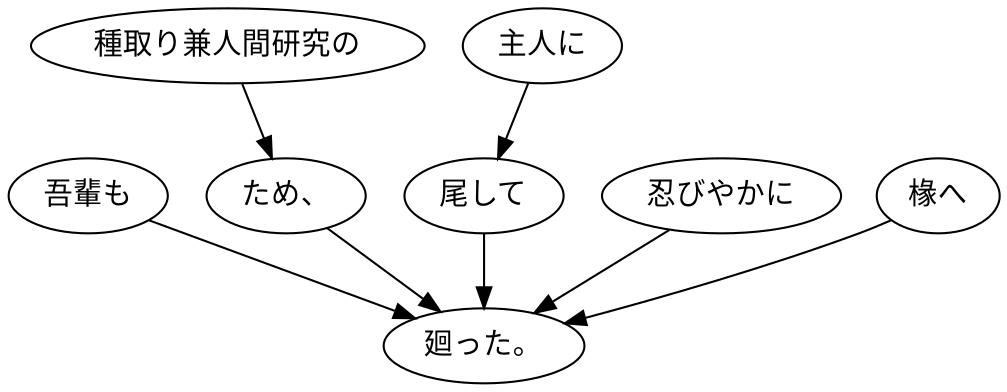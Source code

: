 digraph graph7154 {
	node0 [label="吾輩も"];
	node1 [label="種取り兼人間研究の"];
	node2 [label="ため、"];
	node3 [label="主人に"];
	node4 [label="尾して"];
	node5 [label="忍びやかに"];
	node6 [label="椽へ"];
	node7 [label="廻った。"];
	node0 -> node7;
	node1 -> node2;
	node2 -> node7;
	node3 -> node4;
	node4 -> node7;
	node5 -> node7;
	node6 -> node7;
}
